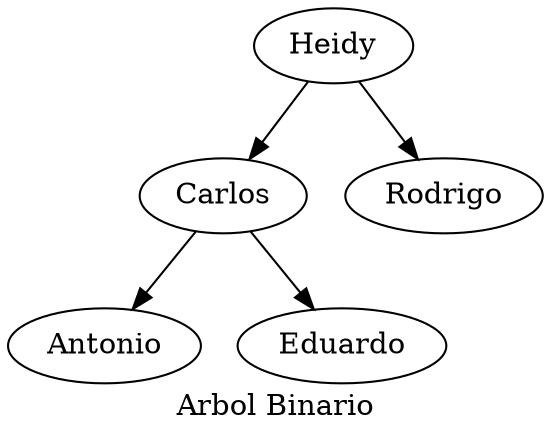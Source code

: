 digraph arbol
{
rankdir=TB;
nodoHeidy[ label = "Heidy"]; 
nodoHeidy->nodoCarlos
nodoCarlos[ label = "Carlos"]; 
nodoCarlos->nodoAntonio
nodoAntonio[ label = "Antonio"]; 
nodoCarlos->nodoEduardo
nodoEduardo[ label = "Eduardo"]; 
nodoHeidy->nodoRodrigo
nodoRodrigo[ label = "Rodrigo"]; 
label = " Arbol Binario " 
}
